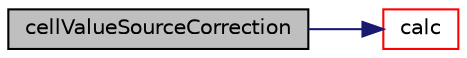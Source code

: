 digraph "cellValueSourceCorrection"
{
  bgcolor="transparent";
  edge [fontname="Helvetica",fontsize="10",labelfontname="Helvetica",labelfontsize="10"];
  node [fontname="Helvetica",fontsize="10",shape=record];
  rankdir="LR";
  Node1 [label="cellValueSourceCorrection",height=0.2,width=0.4,color="black", fillcolor="grey75", style="filled", fontcolor="black"];
  Node1 -> Node2 [color="midnightblue",fontsize="10",style="solid",fontname="Helvetica"];
  Node2 [label="calc",height=0.2,width=0.4,color="red",URL="$a02411.html#a1c2aa9de8e2381d1a7be78bd687fd255",tooltip="Update parcel properties over the time interval. "];
}
